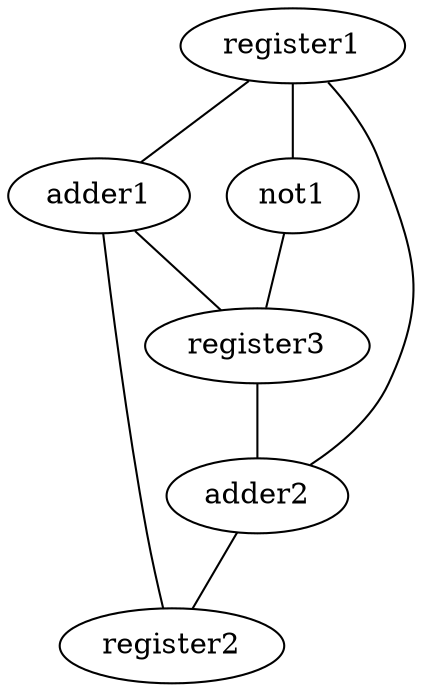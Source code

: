 graph {
	register1 -- adder1 [delay=5];
	register2 -- adder1 [delay=5];
	adder1 -- register3 [delay=10];
	register1 -- not1 [delay=1];
	not1 -- register3 [delay=1];
	register1 -- adder2 [delay=30];
	register3 -- adder2 [delay=40];
	adder2 -- register2 [delay=70];
	adder1 [size=8,type=adder];
	register1 [size=8,type=register];
	register2 [size=8,type=register];
	register3 [size=8,type=register];
	not1 [size=1,type=not];
	adder2 [size=16,type=register];
}
